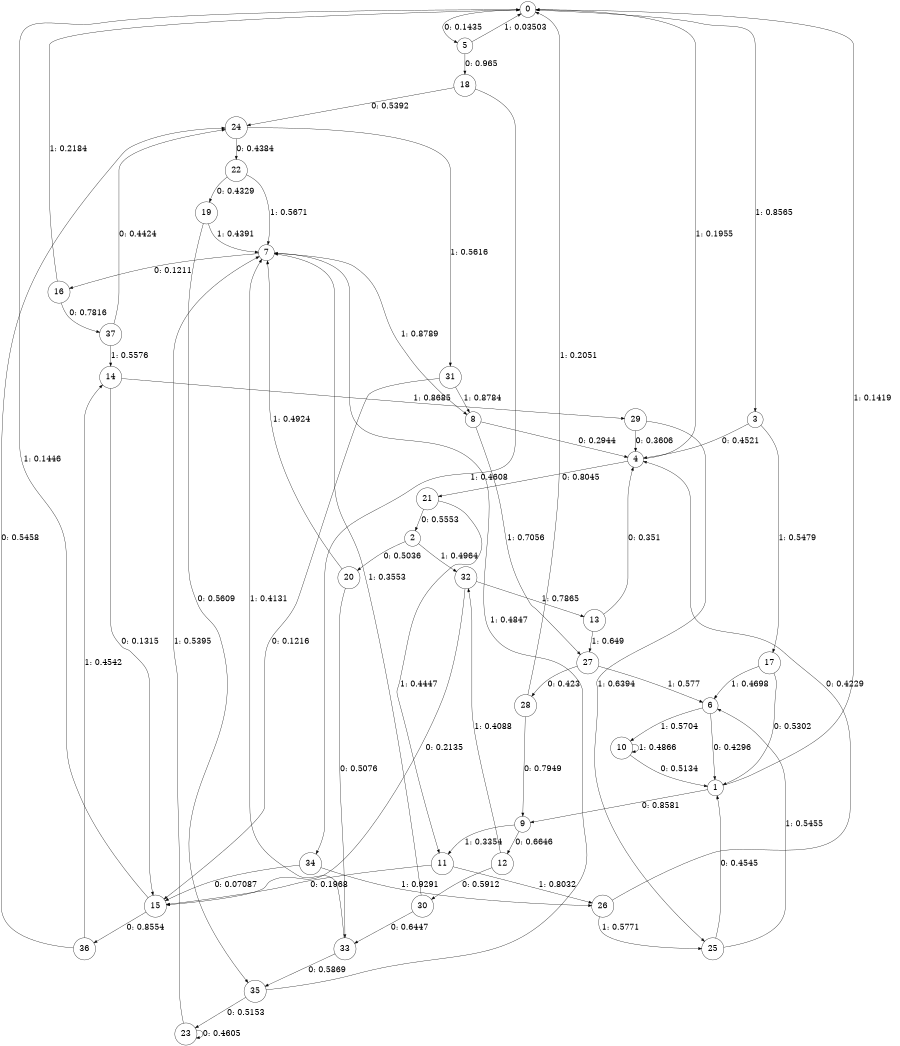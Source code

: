 digraph "ch22faceL7" {
size = "6,8.5";
ratio = "fill";
node [shape = circle];
node [fontsize = 24];
edge [fontsize = 24];
0 -> 5 [label = "0: 0.1435   "];
0 -> 3 [label = "1: 0.8565   "];
1 -> 9 [label = "0: 0.8581   "];
1 -> 0 [label = "1: 0.1419   "];
2 -> 20 [label = "0: 0.5036   "];
2 -> 32 [label = "1: 0.4964   "];
3 -> 4 [label = "0: 0.4521   "];
3 -> 17 [label = "1: 0.5479   "];
4 -> 21 [label = "0: 0.8045   "];
4 -> 0 [label = "1: 0.1955   "];
5 -> 18 [label = "0: 0.965    "];
5 -> 0 [label = "1: 0.03503  "];
6 -> 1 [label = "0: 0.4296   "];
6 -> 10 [label = "1: 0.5704   "];
7 -> 16 [label = "0: 0.1211   "];
7 -> 8 [label = "1: 0.8789   "];
8 -> 4 [label = "0: 0.2944   "];
8 -> 27 [label = "1: 0.7056   "];
9 -> 12 [label = "0: 0.6646   "];
9 -> 11 [label = "1: 0.3354   "];
10 -> 1 [label = "0: 0.5134   "];
10 -> 10 [label = "1: 0.4866   "];
11 -> 15 [label = "0: 0.1968   "];
11 -> 26 [label = "1: 0.8032   "];
12 -> 30 [label = "0: 0.5912   "];
12 -> 32 [label = "1: 0.4088   "];
13 -> 4 [label = "0: 0.351    "];
13 -> 27 [label = "1: 0.649    "];
14 -> 15 [label = "0: 0.1315   "];
14 -> 29 [label = "1: 0.8685   "];
15 -> 36 [label = "0: 0.8554   "];
15 -> 0 [label = "1: 0.1446   "];
16 -> 37 [label = "0: 0.7816   "];
16 -> 0 [label = "1: 0.2184   "];
17 -> 1 [label = "0: 0.5302   "];
17 -> 6 [label = "1: 0.4698   "];
18 -> 24 [label = "0: 0.5392   "];
18 -> 34 [label = "1: 0.4608   "];
19 -> 35 [label = "0: 0.5609   "];
19 -> 7 [label = "1: 0.4391   "];
20 -> 33 [label = "0: 0.5076   "];
20 -> 7 [label = "1: 0.4924   "];
21 -> 2 [label = "0: 0.5553   "];
21 -> 11 [label = "1: 0.4447   "];
22 -> 19 [label = "0: 0.4329   "];
22 -> 7 [label = "1: 0.5671   "];
23 -> 23 [label = "0: 0.4605   "];
23 -> 7 [label = "1: 0.5395   "];
24 -> 22 [label = "0: 0.4384   "];
24 -> 31 [label = "1: 0.5616   "];
25 -> 1 [label = "0: 0.4545   "];
25 -> 6 [label = "1: 0.5455   "];
26 -> 4 [label = "0: 0.4229   "];
26 -> 25 [label = "1: 0.5771   "];
27 -> 28 [label = "0: 0.423    "];
27 -> 6 [label = "1: 0.577    "];
28 -> 9 [label = "0: 0.7949   "];
28 -> 0 [label = "1: 0.2051   "];
29 -> 4 [label = "0: 0.3606   "];
29 -> 25 [label = "1: 0.6394   "];
30 -> 33 [label = "0: 0.6447   "];
30 -> 7 [label = "1: 0.3553   "];
31 -> 15 [label = "0: 0.1216   "];
31 -> 8 [label = "1: 0.8784   "];
32 -> 15 [label = "0: 0.2135   "];
32 -> 13 [label = "1: 0.7865   "];
33 -> 35 [label = "0: 0.5869   "];
33 -> 7 [label = "1: 0.4131   "];
34 -> 15 [label = "0: 0.07087  "];
34 -> 26 [label = "1: 0.9291   "];
35 -> 23 [label = "0: 0.5153   "];
35 -> 7 [label = "1: 0.4847   "];
36 -> 24 [label = "0: 0.5458   "];
36 -> 14 [label = "1: 0.4542   "];
37 -> 24 [label = "0: 0.4424   "];
37 -> 14 [label = "1: 0.5576   "];
}